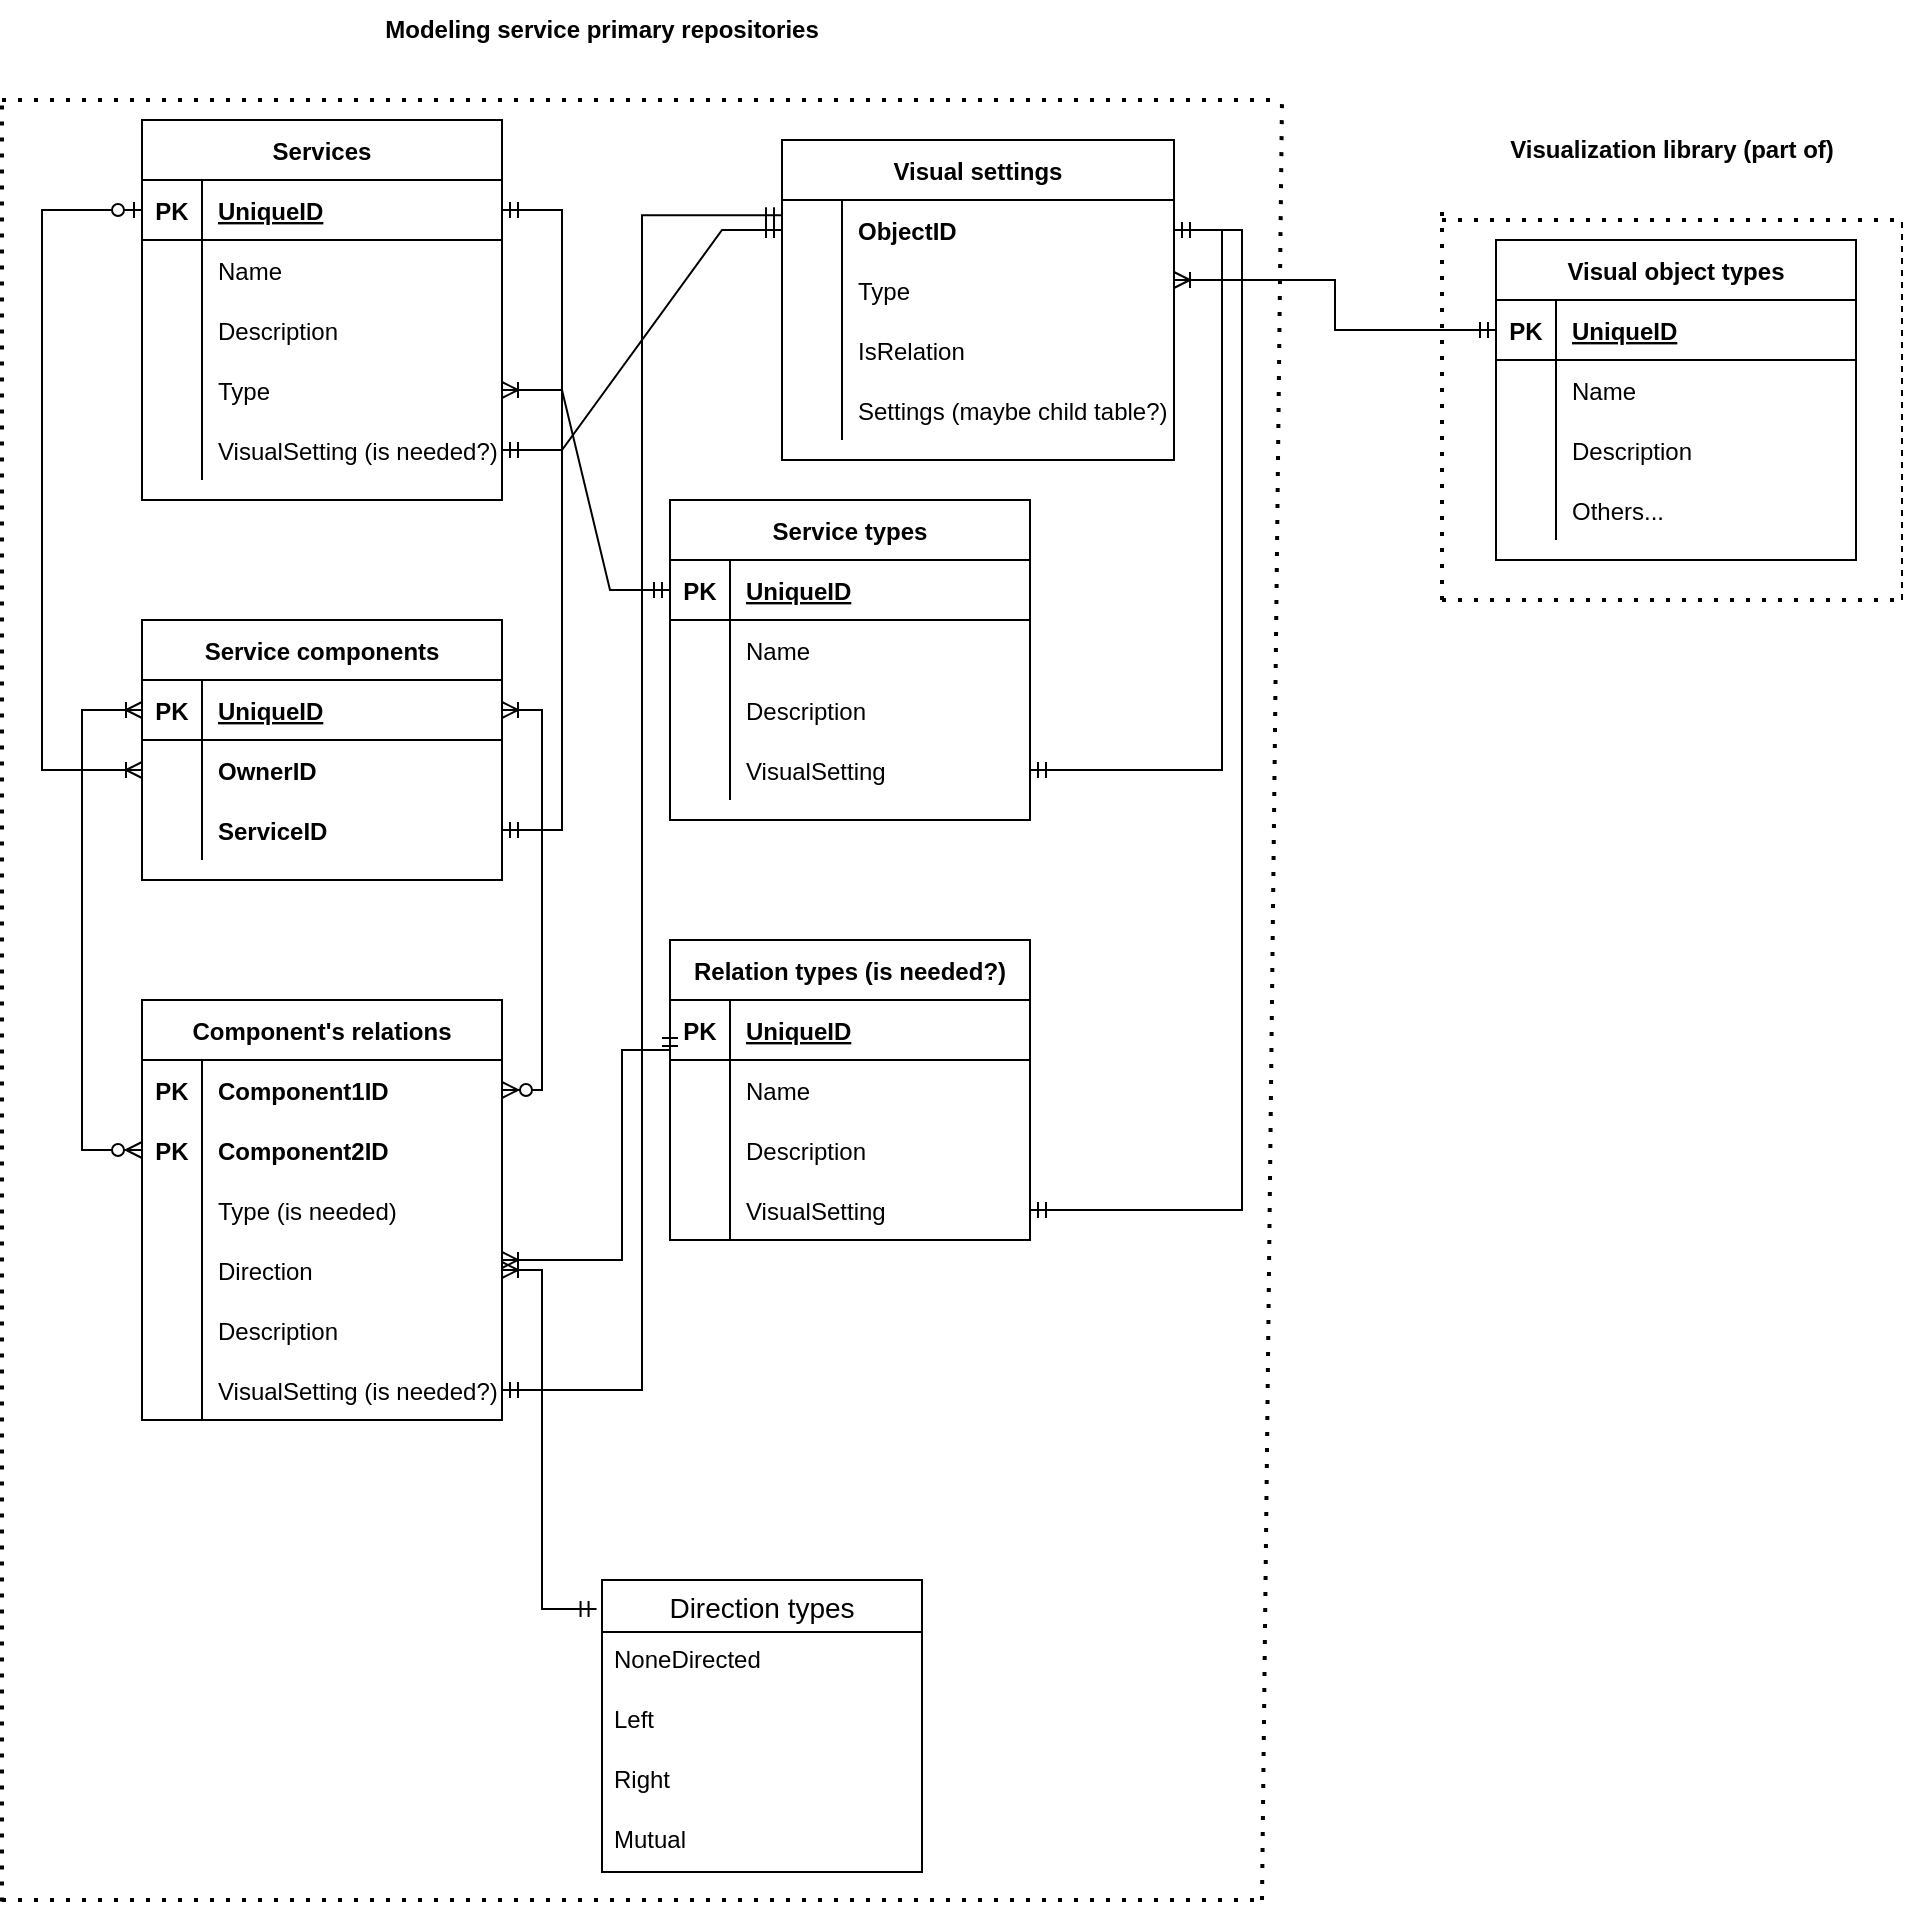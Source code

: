 <mxfile version="18.0.1" type="device"><diagram id="As9bySZeAt1ouZbOAJqu" name="Страница 1"><mxGraphModel dx="1038" dy="649" grid="1" gridSize="10" guides="1" tooltips="1" connect="1" arrows="1" fold="1" page="1" pageScale="1" pageWidth="827" pageHeight="1169" math="0" shadow="0"><root><mxCell id="0"/><mxCell id="1" parent="0"/><mxCell id="A_YTAdAcfjcARJ-F9pZE-23" value="Service types" style="shape=table;startSize=30;container=1;collapsible=1;childLayout=tableLayout;fixedRows=1;rowLines=0;fontStyle=1;align=center;resizeLast=1;" vertex="1" parent="1"><mxGeometry x="414" y="320" width="180" height="160" as="geometry"><mxRectangle x="510" y="240" width="110" height="30" as="alternateBounds"/></mxGeometry></mxCell><mxCell id="A_YTAdAcfjcARJ-F9pZE-24" value="" style="shape=tableRow;horizontal=0;startSize=0;swimlaneHead=0;swimlaneBody=0;fillColor=none;collapsible=0;dropTarget=0;points=[[0,0.5],[1,0.5]];portConstraint=eastwest;top=0;left=0;right=0;bottom=1;" vertex="1" parent="A_YTAdAcfjcARJ-F9pZE-23"><mxGeometry y="30" width="180" height="30" as="geometry"/></mxCell><mxCell id="A_YTAdAcfjcARJ-F9pZE-25" value="PK" style="shape=partialRectangle;connectable=0;fillColor=none;top=0;left=0;bottom=0;right=0;fontStyle=1;overflow=hidden;" vertex="1" parent="A_YTAdAcfjcARJ-F9pZE-24"><mxGeometry width="30" height="30" as="geometry"><mxRectangle width="30" height="30" as="alternateBounds"/></mxGeometry></mxCell><mxCell id="A_YTAdAcfjcARJ-F9pZE-26" value="UniqueID" style="shape=partialRectangle;connectable=0;fillColor=none;top=0;left=0;bottom=0;right=0;align=left;spacingLeft=6;fontStyle=5;overflow=hidden;" vertex="1" parent="A_YTAdAcfjcARJ-F9pZE-24"><mxGeometry x="30" width="150" height="30" as="geometry"><mxRectangle width="150" height="30" as="alternateBounds"/></mxGeometry></mxCell><mxCell id="A_YTAdAcfjcARJ-F9pZE-27" value="" style="shape=tableRow;horizontal=0;startSize=0;swimlaneHead=0;swimlaneBody=0;fillColor=none;collapsible=0;dropTarget=0;points=[[0,0.5],[1,0.5]];portConstraint=eastwest;top=0;left=0;right=0;bottom=0;" vertex="1" parent="A_YTAdAcfjcARJ-F9pZE-23"><mxGeometry y="60" width="180" height="30" as="geometry"/></mxCell><mxCell id="A_YTAdAcfjcARJ-F9pZE-28" value="" style="shape=partialRectangle;connectable=0;fillColor=none;top=0;left=0;bottom=0;right=0;editable=1;overflow=hidden;" vertex="1" parent="A_YTAdAcfjcARJ-F9pZE-27"><mxGeometry width="30" height="30" as="geometry"><mxRectangle width="30" height="30" as="alternateBounds"/></mxGeometry></mxCell><mxCell id="A_YTAdAcfjcARJ-F9pZE-29" value="Name" style="shape=partialRectangle;connectable=0;fillColor=none;top=0;left=0;bottom=0;right=0;align=left;spacingLeft=6;overflow=hidden;" vertex="1" parent="A_YTAdAcfjcARJ-F9pZE-27"><mxGeometry x="30" width="150" height="30" as="geometry"><mxRectangle width="150" height="30" as="alternateBounds"/></mxGeometry></mxCell><mxCell id="A_YTAdAcfjcARJ-F9pZE-30" value="" style="shape=tableRow;horizontal=0;startSize=0;swimlaneHead=0;swimlaneBody=0;fillColor=none;collapsible=0;dropTarget=0;points=[[0,0.5],[1,0.5]];portConstraint=eastwest;top=0;left=0;right=0;bottom=0;" vertex="1" parent="A_YTAdAcfjcARJ-F9pZE-23"><mxGeometry y="90" width="180" height="30" as="geometry"/></mxCell><mxCell id="A_YTAdAcfjcARJ-F9pZE-31" value="" style="shape=partialRectangle;connectable=0;fillColor=none;top=0;left=0;bottom=0;right=0;editable=1;overflow=hidden;" vertex="1" parent="A_YTAdAcfjcARJ-F9pZE-30"><mxGeometry width="30" height="30" as="geometry"><mxRectangle width="30" height="30" as="alternateBounds"/></mxGeometry></mxCell><mxCell id="A_YTAdAcfjcARJ-F9pZE-32" value="Description" style="shape=partialRectangle;connectable=0;fillColor=none;top=0;left=0;bottom=0;right=0;align=left;spacingLeft=6;overflow=hidden;" vertex="1" parent="A_YTAdAcfjcARJ-F9pZE-30"><mxGeometry x="30" width="150" height="30" as="geometry"><mxRectangle width="150" height="30" as="alternateBounds"/></mxGeometry></mxCell><mxCell id="A_YTAdAcfjcARJ-F9pZE-170" value="" style="shape=tableRow;horizontal=0;startSize=0;swimlaneHead=0;swimlaneBody=0;fillColor=none;collapsible=0;dropTarget=0;points=[[0,0.5],[1,0.5]];portConstraint=eastwest;top=0;left=0;right=0;bottom=0;" vertex="1" parent="A_YTAdAcfjcARJ-F9pZE-23"><mxGeometry y="120" width="180" height="30" as="geometry"/></mxCell><mxCell id="A_YTAdAcfjcARJ-F9pZE-171" value="" style="shape=partialRectangle;connectable=0;fillColor=none;top=0;left=0;bottom=0;right=0;editable=1;overflow=hidden;" vertex="1" parent="A_YTAdAcfjcARJ-F9pZE-170"><mxGeometry width="30" height="30" as="geometry"><mxRectangle width="30" height="30" as="alternateBounds"/></mxGeometry></mxCell><mxCell id="A_YTAdAcfjcARJ-F9pZE-172" value="VisualSetting" style="shape=partialRectangle;connectable=0;fillColor=none;top=0;left=0;bottom=0;right=0;align=left;spacingLeft=6;overflow=hidden;" vertex="1" parent="A_YTAdAcfjcARJ-F9pZE-170"><mxGeometry x="30" width="150" height="30" as="geometry"><mxRectangle width="150" height="30" as="alternateBounds"/></mxGeometry></mxCell><mxCell id="A_YTAdAcfjcARJ-F9pZE-36" value="Services" style="shape=table;startSize=30;container=1;collapsible=1;childLayout=tableLayout;fixedRows=1;rowLines=0;fontStyle=1;align=center;resizeLast=1;" vertex="1" parent="1"><mxGeometry x="150" y="130" width="180" height="190" as="geometry"/></mxCell><mxCell id="A_YTAdAcfjcARJ-F9pZE-37" value="" style="shape=tableRow;horizontal=0;startSize=0;swimlaneHead=0;swimlaneBody=0;fillColor=none;collapsible=0;dropTarget=0;points=[[0,0.5],[1,0.5]];portConstraint=eastwest;top=0;left=0;right=0;bottom=1;" vertex="1" parent="A_YTAdAcfjcARJ-F9pZE-36"><mxGeometry y="30" width="180" height="30" as="geometry"/></mxCell><mxCell id="A_YTAdAcfjcARJ-F9pZE-38" value="PK" style="shape=partialRectangle;connectable=0;fillColor=none;top=0;left=0;bottom=0;right=0;fontStyle=1;overflow=hidden;" vertex="1" parent="A_YTAdAcfjcARJ-F9pZE-37"><mxGeometry width="30" height="30" as="geometry"><mxRectangle width="30" height="30" as="alternateBounds"/></mxGeometry></mxCell><mxCell id="A_YTAdAcfjcARJ-F9pZE-39" value="UniqueID" style="shape=partialRectangle;connectable=0;fillColor=none;top=0;left=0;bottom=0;right=0;align=left;spacingLeft=6;fontStyle=5;overflow=hidden;" vertex="1" parent="A_YTAdAcfjcARJ-F9pZE-37"><mxGeometry x="30" width="150" height="30" as="geometry"><mxRectangle width="150" height="30" as="alternateBounds"/></mxGeometry></mxCell><mxCell id="A_YTAdAcfjcARJ-F9pZE-40" value="" style="shape=tableRow;horizontal=0;startSize=0;swimlaneHead=0;swimlaneBody=0;fillColor=none;collapsible=0;dropTarget=0;points=[[0,0.5],[1,0.5]];portConstraint=eastwest;top=0;left=0;right=0;bottom=0;" vertex="1" parent="A_YTAdAcfjcARJ-F9pZE-36"><mxGeometry y="60" width="180" height="30" as="geometry"/></mxCell><mxCell id="A_YTAdAcfjcARJ-F9pZE-41" value="" style="shape=partialRectangle;connectable=0;fillColor=none;top=0;left=0;bottom=0;right=0;editable=1;overflow=hidden;" vertex="1" parent="A_YTAdAcfjcARJ-F9pZE-40"><mxGeometry width="30" height="30" as="geometry"><mxRectangle width="30" height="30" as="alternateBounds"/></mxGeometry></mxCell><mxCell id="A_YTAdAcfjcARJ-F9pZE-42" value="Name" style="shape=partialRectangle;connectable=0;fillColor=none;top=0;left=0;bottom=0;right=0;align=left;spacingLeft=6;overflow=hidden;" vertex="1" parent="A_YTAdAcfjcARJ-F9pZE-40"><mxGeometry x="30" width="150" height="30" as="geometry"><mxRectangle width="150" height="30" as="alternateBounds"/></mxGeometry></mxCell><mxCell id="A_YTAdAcfjcARJ-F9pZE-43" value="" style="shape=tableRow;horizontal=0;startSize=0;swimlaneHead=0;swimlaneBody=0;fillColor=none;collapsible=0;dropTarget=0;points=[[0,0.5],[1,0.5]];portConstraint=eastwest;top=0;left=0;right=0;bottom=0;" vertex="1" parent="A_YTAdAcfjcARJ-F9pZE-36"><mxGeometry y="90" width="180" height="30" as="geometry"/></mxCell><mxCell id="A_YTAdAcfjcARJ-F9pZE-44" value="" style="shape=partialRectangle;connectable=0;fillColor=none;top=0;left=0;bottom=0;right=0;editable=1;overflow=hidden;" vertex="1" parent="A_YTAdAcfjcARJ-F9pZE-43"><mxGeometry width="30" height="30" as="geometry"><mxRectangle width="30" height="30" as="alternateBounds"/></mxGeometry></mxCell><mxCell id="A_YTAdAcfjcARJ-F9pZE-45" value="Description" style="shape=partialRectangle;connectable=0;fillColor=none;top=0;left=0;bottom=0;right=0;align=left;spacingLeft=6;overflow=hidden;" vertex="1" parent="A_YTAdAcfjcARJ-F9pZE-43"><mxGeometry x="30" width="150" height="30" as="geometry"><mxRectangle width="150" height="30" as="alternateBounds"/></mxGeometry></mxCell><mxCell id="A_YTAdAcfjcARJ-F9pZE-46" value="" style="shape=tableRow;horizontal=0;startSize=0;swimlaneHead=0;swimlaneBody=0;fillColor=none;collapsible=0;dropTarget=0;points=[[0,0.5],[1,0.5]];portConstraint=eastwest;top=0;left=0;right=0;bottom=0;" vertex="1" parent="A_YTAdAcfjcARJ-F9pZE-36"><mxGeometry y="120" width="180" height="30" as="geometry"/></mxCell><mxCell id="A_YTAdAcfjcARJ-F9pZE-47" value="" style="shape=partialRectangle;connectable=0;fillColor=none;top=0;left=0;bottom=0;right=0;editable=1;overflow=hidden;fontStyle=1" vertex="1" parent="A_YTAdAcfjcARJ-F9pZE-46"><mxGeometry width="30" height="30" as="geometry"><mxRectangle width="30" height="30" as="alternateBounds"/></mxGeometry></mxCell><mxCell id="A_YTAdAcfjcARJ-F9pZE-48" value="Type" style="shape=partialRectangle;connectable=0;fillColor=none;top=0;left=0;bottom=0;right=0;align=left;spacingLeft=6;overflow=hidden;fontStyle=0" vertex="1" parent="A_YTAdAcfjcARJ-F9pZE-46"><mxGeometry x="30" width="150" height="30" as="geometry"><mxRectangle width="150" height="30" as="alternateBounds"/></mxGeometry></mxCell><mxCell id="A_YTAdAcfjcARJ-F9pZE-148" value="" style="shape=tableRow;horizontal=0;startSize=0;swimlaneHead=0;swimlaneBody=0;fillColor=none;collapsible=0;dropTarget=0;points=[[0,0.5],[1,0.5]];portConstraint=eastwest;top=0;left=0;right=0;bottom=0;" vertex="1" parent="A_YTAdAcfjcARJ-F9pZE-36"><mxGeometry y="150" width="180" height="30" as="geometry"/></mxCell><mxCell id="A_YTAdAcfjcARJ-F9pZE-149" value="" style="shape=partialRectangle;connectable=0;fillColor=none;top=0;left=0;bottom=0;right=0;editable=1;overflow=hidden;fontStyle=1" vertex="1" parent="A_YTAdAcfjcARJ-F9pZE-148"><mxGeometry width="30" height="30" as="geometry"><mxRectangle width="30" height="30" as="alternateBounds"/></mxGeometry></mxCell><mxCell id="A_YTAdAcfjcARJ-F9pZE-150" value="VisualSetting (is needed?)" style="shape=partialRectangle;connectable=0;fillColor=none;top=0;left=0;bottom=0;right=0;align=left;spacingLeft=6;overflow=hidden;fontStyle=0" vertex="1" parent="A_YTAdAcfjcARJ-F9pZE-148"><mxGeometry x="30" width="150" height="30" as="geometry"><mxRectangle width="150" height="30" as="alternateBounds"/></mxGeometry></mxCell><mxCell id="A_YTAdAcfjcARJ-F9pZE-56" value="Service components" style="shape=table;startSize=30;container=1;collapsible=1;childLayout=tableLayout;fixedRows=1;rowLines=0;fontStyle=1;align=center;resizeLast=1;" vertex="1" parent="1"><mxGeometry x="150" y="380" width="180" height="130" as="geometry"/></mxCell><mxCell id="A_YTAdAcfjcARJ-F9pZE-57" value="" style="shape=tableRow;horizontal=0;startSize=0;swimlaneHead=0;swimlaneBody=0;fillColor=none;collapsible=0;dropTarget=0;points=[[0,0.5],[1,0.5]];portConstraint=eastwest;top=0;left=0;right=0;bottom=1;" vertex="1" parent="A_YTAdAcfjcARJ-F9pZE-56"><mxGeometry y="30" width="180" height="30" as="geometry"/></mxCell><mxCell id="A_YTAdAcfjcARJ-F9pZE-58" value="PK" style="shape=partialRectangle;connectable=0;fillColor=none;top=0;left=0;bottom=0;right=0;fontStyle=1;overflow=hidden;" vertex="1" parent="A_YTAdAcfjcARJ-F9pZE-57"><mxGeometry width="30" height="30" as="geometry"><mxRectangle width="30" height="30" as="alternateBounds"/></mxGeometry></mxCell><mxCell id="A_YTAdAcfjcARJ-F9pZE-59" value="UniqueID" style="shape=partialRectangle;connectable=0;fillColor=none;top=0;left=0;bottom=0;right=0;align=left;spacingLeft=6;fontStyle=5;overflow=hidden;" vertex="1" parent="A_YTAdAcfjcARJ-F9pZE-57"><mxGeometry x="30" width="150" height="30" as="geometry"><mxRectangle width="150" height="30" as="alternateBounds"/></mxGeometry></mxCell><mxCell id="A_YTAdAcfjcARJ-F9pZE-60" value="" style="shape=tableRow;horizontal=0;startSize=0;swimlaneHead=0;swimlaneBody=0;fillColor=none;collapsible=0;dropTarget=0;points=[[0,0.5],[1,0.5]];portConstraint=eastwest;top=0;left=0;right=0;bottom=0;" vertex="1" parent="A_YTAdAcfjcARJ-F9pZE-56"><mxGeometry y="60" width="180" height="30" as="geometry"/></mxCell><mxCell id="A_YTAdAcfjcARJ-F9pZE-61" value="" style="shape=partialRectangle;connectable=0;fillColor=none;top=0;left=0;bottom=0;right=0;editable=1;overflow=hidden;fontStyle=1" vertex="1" parent="A_YTAdAcfjcARJ-F9pZE-60"><mxGeometry width="30" height="30" as="geometry"><mxRectangle width="30" height="30" as="alternateBounds"/></mxGeometry></mxCell><mxCell id="A_YTAdAcfjcARJ-F9pZE-62" value="OwnerID" style="shape=partialRectangle;connectable=0;fillColor=none;top=0;left=0;bottom=0;right=0;align=left;spacingLeft=6;overflow=hidden;fontStyle=1" vertex="1" parent="A_YTAdAcfjcARJ-F9pZE-60"><mxGeometry x="30" width="150" height="30" as="geometry"><mxRectangle width="150" height="30" as="alternateBounds"/></mxGeometry></mxCell><mxCell id="A_YTAdAcfjcARJ-F9pZE-63" value="" style="shape=tableRow;horizontal=0;startSize=0;swimlaneHead=0;swimlaneBody=0;fillColor=none;collapsible=0;dropTarget=0;points=[[0,0.5],[1,0.5]];portConstraint=eastwest;top=0;left=0;right=0;bottom=0;" vertex="1" parent="A_YTAdAcfjcARJ-F9pZE-56"><mxGeometry y="90" width="180" height="30" as="geometry"/></mxCell><mxCell id="A_YTAdAcfjcARJ-F9pZE-64" value="" style="shape=partialRectangle;connectable=0;fillColor=none;top=0;left=0;bottom=0;right=0;editable=1;overflow=hidden;fontStyle=1" vertex="1" parent="A_YTAdAcfjcARJ-F9pZE-63"><mxGeometry width="30" height="30" as="geometry"><mxRectangle width="30" height="30" as="alternateBounds"/></mxGeometry></mxCell><mxCell id="A_YTAdAcfjcARJ-F9pZE-65" value="ServiceID" style="shape=partialRectangle;connectable=0;fillColor=none;top=0;left=0;bottom=0;right=0;align=left;spacingLeft=6;overflow=hidden;fontStyle=1" vertex="1" parent="A_YTAdAcfjcARJ-F9pZE-63"><mxGeometry x="30" width="150" height="30" as="geometry"><mxRectangle width="150" height="30" as="alternateBounds"/></mxGeometry></mxCell><mxCell id="A_YTAdAcfjcARJ-F9pZE-75" value="" style="edgeStyle=entityRelationEdgeStyle;fontSize=12;html=1;endArrow=ERoneToMany;startArrow=ERmandOne;rounded=0;entryX=1;entryY=0.5;entryDx=0;entryDy=0;exitX=0;exitY=0.5;exitDx=0;exitDy=0;" edge="1" parent="1" source="A_YTAdAcfjcARJ-F9pZE-24" target="A_YTAdAcfjcARJ-F9pZE-46"><mxGeometry width="100" height="100" relative="1" as="geometry"><mxPoint x="409" y="330" as="sourcePoint"/><mxPoint x="419" y="210" as="targetPoint"/></mxGeometry></mxCell><mxCell id="A_YTAdAcfjcARJ-F9pZE-77" value="" style="edgeStyle=entityRelationEdgeStyle;fontSize=12;html=1;endArrow=ERmandOne;startArrow=ERmandOne;rounded=0;exitX=1;exitY=0.5;exitDx=0;exitDy=0;entryX=1;entryY=0.5;entryDx=0;entryDy=0;" edge="1" parent="1" source="A_YTAdAcfjcARJ-F9pZE-63" target="A_YTAdAcfjcARJ-F9pZE-37"><mxGeometry width="100" height="100" relative="1" as="geometry"><mxPoint x="390" y="500" as="sourcePoint"/><mxPoint x="400" y="320" as="targetPoint"/></mxGeometry></mxCell><mxCell id="A_YTAdAcfjcARJ-F9pZE-78" value="" style="edgeStyle=elbowEdgeStyle;fontSize=12;html=1;endArrow=ERoneToMany;startArrow=ERzeroToOne;rounded=0;exitX=0;exitY=0.5;exitDx=0;exitDy=0;entryX=0;entryY=0.5;entryDx=0;entryDy=0;" edge="1" parent="1" source="A_YTAdAcfjcARJ-F9pZE-37" target="A_YTAdAcfjcARJ-F9pZE-60"><mxGeometry width="100" height="100" relative="1" as="geometry"><mxPoint x="60" y="190" as="sourcePoint"/><mxPoint x="80" y="480" as="targetPoint"/><Array as="points"><mxPoint x="100" y="310"/></Array></mxGeometry></mxCell><mxCell id="A_YTAdAcfjcARJ-F9pZE-79" value="Component's relations" style="shape=table;startSize=30;container=1;collapsible=1;childLayout=tableLayout;fixedRows=1;rowLines=0;fontStyle=1;align=center;resizeLast=1;" vertex="1" parent="1"><mxGeometry x="150" y="570" width="180" height="210" as="geometry"/></mxCell><mxCell id="A_YTAdAcfjcARJ-F9pZE-83" value="" style="shape=tableRow;horizontal=0;startSize=0;swimlaneHead=0;swimlaneBody=0;fillColor=none;collapsible=0;dropTarget=0;points=[[0,0.5],[1,0.5]];portConstraint=eastwest;top=0;left=0;right=0;bottom=0;" vertex="1" parent="A_YTAdAcfjcARJ-F9pZE-79"><mxGeometry y="30" width="180" height="30" as="geometry"/></mxCell><mxCell id="A_YTAdAcfjcARJ-F9pZE-84" value="PK" style="shape=partialRectangle;connectable=0;fillColor=none;top=0;left=0;bottom=0;right=0;editable=1;overflow=hidden;fontStyle=1" vertex="1" parent="A_YTAdAcfjcARJ-F9pZE-83"><mxGeometry width="30" height="30" as="geometry"><mxRectangle width="30" height="30" as="alternateBounds"/></mxGeometry></mxCell><mxCell id="A_YTAdAcfjcARJ-F9pZE-85" value="Component1ID" style="shape=partialRectangle;connectable=0;fillColor=none;top=0;left=0;bottom=0;right=0;align=left;spacingLeft=6;overflow=hidden;fontStyle=1" vertex="1" parent="A_YTAdAcfjcARJ-F9pZE-83"><mxGeometry x="30" width="150" height="30" as="geometry"><mxRectangle width="150" height="30" as="alternateBounds"/></mxGeometry></mxCell><mxCell id="A_YTAdAcfjcARJ-F9pZE-86" value="" style="shape=tableRow;horizontal=0;startSize=0;swimlaneHead=0;swimlaneBody=0;fillColor=none;collapsible=0;dropTarget=0;points=[[0,0.5],[1,0.5]];portConstraint=eastwest;top=0;left=0;right=0;bottom=0;" vertex="1" parent="A_YTAdAcfjcARJ-F9pZE-79"><mxGeometry y="60" width="180" height="30" as="geometry"/></mxCell><mxCell id="A_YTAdAcfjcARJ-F9pZE-87" value="PK" style="shape=partialRectangle;connectable=0;fillColor=none;top=0;left=0;bottom=0;right=0;editable=1;overflow=hidden;fontStyle=1" vertex="1" parent="A_YTAdAcfjcARJ-F9pZE-86"><mxGeometry width="30" height="30" as="geometry"><mxRectangle width="30" height="30" as="alternateBounds"/></mxGeometry></mxCell><mxCell id="A_YTAdAcfjcARJ-F9pZE-88" value="Component2ID" style="shape=partialRectangle;connectable=0;fillColor=none;top=0;left=0;bottom=0;right=0;align=left;spacingLeft=6;overflow=hidden;fontStyle=1" vertex="1" parent="A_YTAdAcfjcARJ-F9pZE-86"><mxGeometry x="30" width="150" height="30" as="geometry"><mxRectangle width="150" height="30" as="alternateBounds"/></mxGeometry></mxCell><mxCell id="A_YTAdAcfjcARJ-F9pZE-105" value="" style="shape=tableRow;horizontal=0;startSize=0;swimlaneHead=0;swimlaneBody=0;fillColor=none;collapsible=0;dropTarget=0;points=[[0,0.5],[1,0.5]];portConstraint=eastwest;top=0;left=0;right=0;bottom=0;" vertex="1" parent="A_YTAdAcfjcARJ-F9pZE-79"><mxGeometry y="90" width="180" height="30" as="geometry"/></mxCell><mxCell id="A_YTAdAcfjcARJ-F9pZE-106" value="" style="shape=partialRectangle;connectable=0;fillColor=none;top=0;left=0;bottom=0;right=0;editable=1;overflow=hidden;" vertex="1" parent="A_YTAdAcfjcARJ-F9pZE-105"><mxGeometry width="30" height="30" as="geometry"><mxRectangle width="30" height="30" as="alternateBounds"/></mxGeometry></mxCell><mxCell id="A_YTAdAcfjcARJ-F9pZE-107" value="Type (is needed)" style="shape=partialRectangle;connectable=0;fillColor=none;top=0;left=0;bottom=0;right=0;align=left;spacingLeft=6;overflow=hidden;" vertex="1" parent="A_YTAdAcfjcARJ-F9pZE-105"><mxGeometry x="30" width="150" height="30" as="geometry"><mxRectangle width="150" height="30" as="alternateBounds"/></mxGeometry></mxCell><mxCell id="A_YTAdAcfjcARJ-F9pZE-113" value="" style="shape=tableRow;horizontal=0;startSize=0;swimlaneHead=0;swimlaneBody=0;fillColor=none;collapsible=0;dropTarget=0;points=[[0,0.5],[1,0.5]];portConstraint=eastwest;top=0;left=0;right=0;bottom=0;" vertex="1" parent="A_YTAdAcfjcARJ-F9pZE-79"><mxGeometry y="120" width="180" height="30" as="geometry"/></mxCell><mxCell id="A_YTAdAcfjcARJ-F9pZE-114" value="" style="shape=partialRectangle;connectable=0;fillColor=none;top=0;left=0;bottom=0;right=0;editable=1;overflow=hidden;" vertex="1" parent="A_YTAdAcfjcARJ-F9pZE-113"><mxGeometry width="30" height="30" as="geometry"><mxRectangle width="30" height="30" as="alternateBounds"/></mxGeometry></mxCell><mxCell id="A_YTAdAcfjcARJ-F9pZE-115" value="Direction" style="shape=partialRectangle;connectable=0;fillColor=none;top=0;left=0;bottom=0;right=0;align=left;spacingLeft=6;overflow=hidden;" vertex="1" parent="A_YTAdAcfjcARJ-F9pZE-113"><mxGeometry x="30" width="150" height="30" as="geometry"><mxRectangle width="150" height="30" as="alternateBounds"/></mxGeometry></mxCell><mxCell id="A_YTAdAcfjcARJ-F9pZE-122" value="" style="shape=tableRow;horizontal=0;startSize=0;swimlaneHead=0;swimlaneBody=0;fillColor=none;collapsible=0;dropTarget=0;points=[[0,0.5],[1,0.5]];portConstraint=eastwest;top=0;left=0;right=0;bottom=0;" vertex="1" parent="A_YTAdAcfjcARJ-F9pZE-79"><mxGeometry y="150" width="180" height="30" as="geometry"/></mxCell><mxCell id="A_YTAdAcfjcARJ-F9pZE-123" value="" style="shape=partialRectangle;connectable=0;fillColor=none;top=0;left=0;bottom=0;right=0;editable=1;overflow=hidden;" vertex="1" parent="A_YTAdAcfjcARJ-F9pZE-122"><mxGeometry width="30" height="30" as="geometry"><mxRectangle width="30" height="30" as="alternateBounds"/></mxGeometry></mxCell><mxCell id="A_YTAdAcfjcARJ-F9pZE-124" value="Description" style="shape=partialRectangle;connectable=0;fillColor=none;top=0;left=0;bottom=0;right=0;align=left;spacingLeft=6;overflow=hidden;" vertex="1" parent="A_YTAdAcfjcARJ-F9pZE-122"><mxGeometry x="30" width="150" height="30" as="geometry"><mxRectangle width="150" height="30" as="alternateBounds"/></mxGeometry></mxCell><mxCell id="A_YTAdAcfjcARJ-F9pZE-177" value="" style="shape=tableRow;horizontal=0;startSize=0;swimlaneHead=0;swimlaneBody=0;fillColor=none;collapsible=0;dropTarget=0;points=[[0,0.5],[1,0.5]];portConstraint=eastwest;top=0;left=0;right=0;bottom=0;" vertex="1" parent="A_YTAdAcfjcARJ-F9pZE-79"><mxGeometry y="180" width="180" height="30" as="geometry"/></mxCell><mxCell id="A_YTAdAcfjcARJ-F9pZE-178" value="" style="shape=partialRectangle;connectable=0;fillColor=none;top=0;left=0;bottom=0;right=0;editable=1;overflow=hidden;" vertex="1" parent="A_YTAdAcfjcARJ-F9pZE-177"><mxGeometry width="30" height="30" as="geometry"><mxRectangle width="30" height="30" as="alternateBounds"/></mxGeometry></mxCell><mxCell id="A_YTAdAcfjcARJ-F9pZE-179" value="VisualSetting (is needed?)" style="shape=partialRectangle;connectable=0;fillColor=none;top=0;left=0;bottom=0;right=0;align=left;spacingLeft=6;overflow=hidden;" vertex="1" parent="A_YTAdAcfjcARJ-F9pZE-177"><mxGeometry x="30" width="150" height="30" as="geometry"><mxRectangle width="150" height="30" as="alternateBounds"/></mxGeometry></mxCell><mxCell id="A_YTAdAcfjcARJ-F9pZE-92" value="Relation types (is needed?)" style="shape=table;startSize=30;container=1;collapsible=1;childLayout=tableLayout;fixedRows=1;rowLines=0;fontStyle=1;align=center;resizeLast=1;" vertex="1" parent="1"><mxGeometry x="414" y="540" width="180" height="150" as="geometry"/></mxCell><mxCell id="A_YTAdAcfjcARJ-F9pZE-93" value="" style="shape=tableRow;horizontal=0;startSize=0;swimlaneHead=0;swimlaneBody=0;fillColor=none;collapsible=0;dropTarget=0;points=[[0,0.5],[1,0.5]];portConstraint=eastwest;top=0;left=0;right=0;bottom=1;" vertex="1" parent="A_YTAdAcfjcARJ-F9pZE-92"><mxGeometry y="30" width="180" height="30" as="geometry"/></mxCell><mxCell id="A_YTAdAcfjcARJ-F9pZE-94" value="PK" style="shape=partialRectangle;connectable=0;fillColor=none;top=0;left=0;bottom=0;right=0;fontStyle=1;overflow=hidden;" vertex="1" parent="A_YTAdAcfjcARJ-F9pZE-93"><mxGeometry width="30" height="30" as="geometry"><mxRectangle width="30" height="30" as="alternateBounds"/></mxGeometry></mxCell><mxCell id="A_YTAdAcfjcARJ-F9pZE-95" value="UniqueID" style="shape=partialRectangle;connectable=0;fillColor=none;top=0;left=0;bottom=0;right=0;align=left;spacingLeft=6;fontStyle=5;overflow=hidden;" vertex="1" parent="A_YTAdAcfjcARJ-F9pZE-93"><mxGeometry x="30" width="150" height="30" as="geometry"><mxRectangle width="150" height="30" as="alternateBounds"/></mxGeometry></mxCell><mxCell id="A_YTAdAcfjcARJ-F9pZE-96" value="" style="shape=tableRow;horizontal=0;startSize=0;swimlaneHead=0;swimlaneBody=0;fillColor=none;collapsible=0;dropTarget=0;points=[[0,0.5],[1,0.5]];portConstraint=eastwest;top=0;left=0;right=0;bottom=0;" vertex="1" parent="A_YTAdAcfjcARJ-F9pZE-92"><mxGeometry y="60" width="180" height="30" as="geometry"/></mxCell><mxCell id="A_YTAdAcfjcARJ-F9pZE-97" value="" style="shape=partialRectangle;connectable=0;fillColor=none;top=0;left=0;bottom=0;right=0;editable=1;overflow=hidden;" vertex="1" parent="A_YTAdAcfjcARJ-F9pZE-96"><mxGeometry width="30" height="30" as="geometry"><mxRectangle width="30" height="30" as="alternateBounds"/></mxGeometry></mxCell><mxCell id="A_YTAdAcfjcARJ-F9pZE-98" value="Name" style="shape=partialRectangle;connectable=0;fillColor=none;top=0;left=0;bottom=0;right=0;align=left;spacingLeft=6;overflow=hidden;" vertex="1" parent="A_YTAdAcfjcARJ-F9pZE-96"><mxGeometry x="30" width="150" height="30" as="geometry"><mxRectangle width="150" height="30" as="alternateBounds"/></mxGeometry></mxCell><mxCell id="A_YTAdAcfjcARJ-F9pZE-99" value="" style="shape=tableRow;horizontal=0;startSize=0;swimlaneHead=0;swimlaneBody=0;fillColor=none;collapsible=0;dropTarget=0;points=[[0,0.5],[1,0.5]];portConstraint=eastwest;top=0;left=0;right=0;bottom=0;" vertex="1" parent="A_YTAdAcfjcARJ-F9pZE-92"><mxGeometry y="90" width="180" height="30" as="geometry"/></mxCell><mxCell id="A_YTAdAcfjcARJ-F9pZE-100" value="" style="shape=partialRectangle;connectable=0;fillColor=none;top=0;left=0;bottom=0;right=0;editable=1;overflow=hidden;" vertex="1" parent="A_YTAdAcfjcARJ-F9pZE-99"><mxGeometry width="30" height="30" as="geometry"><mxRectangle width="30" height="30" as="alternateBounds"/></mxGeometry></mxCell><mxCell id="A_YTAdAcfjcARJ-F9pZE-101" value="Description" style="shape=partialRectangle;connectable=0;fillColor=none;top=0;left=0;bottom=0;right=0;align=left;spacingLeft=6;overflow=hidden;" vertex="1" parent="A_YTAdAcfjcARJ-F9pZE-99"><mxGeometry x="30" width="150" height="30" as="geometry"><mxRectangle width="150" height="30" as="alternateBounds"/></mxGeometry></mxCell><mxCell id="A_YTAdAcfjcARJ-F9pZE-173" value="" style="shape=tableRow;horizontal=0;startSize=0;swimlaneHead=0;swimlaneBody=0;fillColor=none;collapsible=0;dropTarget=0;points=[[0,0.5],[1,0.5]];portConstraint=eastwest;top=0;left=0;right=0;bottom=0;" vertex="1" parent="A_YTAdAcfjcARJ-F9pZE-92"><mxGeometry y="120" width="180" height="30" as="geometry"/></mxCell><mxCell id="A_YTAdAcfjcARJ-F9pZE-174" value="" style="shape=partialRectangle;connectable=0;fillColor=none;top=0;left=0;bottom=0;right=0;editable=1;overflow=hidden;" vertex="1" parent="A_YTAdAcfjcARJ-F9pZE-173"><mxGeometry width="30" height="30" as="geometry"><mxRectangle width="30" height="30" as="alternateBounds"/></mxGeometry></mxCell><mxCell id="A_YTAdAcfjcARJ-F9pZE-175" value="VisualSetting" style="shape=partialRectangle;connectable=0;fillColor=none;top=0;left=0;bottom=0;right=0;align=left;spacingLeft=6;overflow=hidden;" vertex="1" parent="A_YTAdAcfjcARJ-F9pZE-173"><mxGeometry x="30" width="150" height="30" as="geometry"><mxRectangle width="150" height="30" as="alternateBounds"/></mxGeometry></mxCell><mxCell id="A_YTAdAcfjcARJ-F9pZE-108" value="" style="edgeStyle=orthogonalEdgeStyle;fontSize=12;html=1;endArrow=ERoneToMany;startArrow=ERmandOne;rounded=0;exitX=0;exitY=0.5;exitDx=0;exitDy=0;" edge="1" parent="1" source="A_YTAdAcfjcARJ-F9pZE-93"><mxGeometry width="100" height="100" relative="1" as="geometry"><mxPoint x="450" y="770" as="sourcePoint"/><mxPoint x="330" y="700" as="targetPoint"/><Array as="points"><mxPoint x="414" y="595"/><mxPoint x="390" y="595"/><mxPoint x="390" y="700"/></Array></mxGeometry></mxCell><mxCell id="A_YTAdAcfjcARJ-F9pZE-110" value="" style="edgeStyle=orthogonalEdgeStyle;fontSize=12;html=1;endArrow=ERoneToMany;startArrow=ERzeroToMany;rounded=0;exitX=1;exitY=0.5;exitDx=0;exitDy=0;entryX=1;entryY=0.5;entryDx=0;entryDy=0;" edge="1" parent="1" source="A_YTAdAcfjcARJ-F9pZE-83" target="A_YTAdAcfjcARJ-F9pZE-57"><mxGeometry width="100" height="100" relative="1" as="geometry"><mxPoint x="70" y="610" as="sourcePoint"/><mxPoint x="120" y="530" as="targetPoint"/><Array as="points"><mxPoint x="350" y="615"/><mxPoint x="350" y="425"/></Array></mxGeometry></mxCell><mxCell id="A_YTAdAcfjcARJ-F9pZE-112" value="" style="edgeStyle=elbowEdgeStyle;fontSize=12;html=1;endArrow=ERoneToMany;startArrow=ERzeroToMany;rounded=0;exitX=0;exitY=0.5;exitDx=0;exitDy=0;entryX=0;entryY=0.5;entryDx=0;entryDy=0;" edge="1" parent="1" source="A_YTAdAcfjcARJ-F9pZE-86" target="A_YTAdAcfjcARJ-F9pZE-57"><mxGeometry width="100" height="100" relative="1" as="geometry"><mxPoint x="100" y="650" as="sourcePoint"/><mxPoint x="130" y="570" as="targetPoint"/><Array as="points"><mxPoint x="120" y="610"/></Array></mxGeometry></mxCell><mxCell id="A_YTAdAcfjcARJ-F9pZE-116" value="Direction types" style="swimlane;fontStyle=0;childLayout=stackLayout;horizontal=1;startSize=26;horizontalStack=0;resizeParent=1;resizeParentMax=0;resizeLast=0;collapsible=1;marginBottom=0;align=center;fontSize=14;" vertex="1" parent="1"><mxGeometry x="380" y="860" width="160" height="146" as="geometry"/></mxCell><mxCell id="A_YTAdAcfjcARJ-F9pZE-117" value="NoneDirected" style="text;strokeColor=none;fillColor=none;spacingLeft=4;spacingRight=4;overflow=hidden;rotatable=0;points=[[0,0.5],[1,0.5]];portConstraint=eastwest;fontSize=12;" vertex="1" parent="A_YTAdAcfjcARJ-F9pZE-116"><mxGeometry y="26" width="160" height="30" as="geometry"/></mxCell><mxCell id="A_YTAdAcfjcARJ-F9pZE-118" value="Left" style="text;strokeColor=none;fillColor=none;spacingLeft=4;spacingRight=4;overflow=hidden;rotatable=0;points=[[0,0.5],[1,0.5]];portConstraint=eastwest;fontSize=12;" vertex="1" parent="A_YTAdAcfjcARJ-F9pZE-116"><mxGeometry y="56" width="160" height="30" as="geometry"/></mxCell><mxCell id="A_YTAdAcfjcARJ-F9pZE-119" value="Right" style="text;strokeColor=none;fillColor=none;spacingLeft=4;spacingRight=4;overflow=hidden;rotatable=0;points=[[0,0.5],[1,0.5]];portConstraint=eastwest;fontSize=12;" vertex="1" parent="A_YTAdAcfjcARJ-F9pZE-116"><mxGeometry y="86" width="160" height="30" as="geometry"/></mxCell><mxCell id="A_YTAdAcfjcARJ-F9pZE-120" value="Mutual" style="text;strokeColor=none;fillColor=none;spacingLeft=4;spacingRight=4;overflow=hidden;rotatable=0;points=[[0,0.5],[1,0.5]];portConstraint=eastwest;fontSize=12;" vertex="1" parent="A_YTAdAcfjcARJ-F9pZE-116"><mxGeometry y="116" width="160" height="30" as="geometry"/></mxCell><mxCell id="A_YTAdAcfjcARJ-F9pZE-121" value="" style="edgeStyle=elbowEdgeStyle;fontSize=12;html=1;endArrow=ERoneToMany;startArrow=ERmandOne;rounded=0;entryX=1;entryY=0.5;entryDx=0;entryDy=0;exitX=-0.017;exitY=0.099;exitDx=0;exitDy=0;exitPerimeter=0;" edge="1" parent="1" source="A_YTAdAcfjcARJ-F9pZE-116" target="A_YTAdAcfjcARJ-F9pZE-113"><mxGeometry width="100" height="100" relative="1" as="geometry"><mxPoint x="140" y="950" as="sourcePoint"/><mxPoint x="390" y="750" as="targetPoint"/><Array as="points"><mxPoint x="350" y="890"/><mxPoint x="360" y="840"/></Array></mxGeometry></mxCell><mxCell id="A_YTAdAcfjcARJ-F9pZE-125" value="" style="endArrow=none;dashed=1;html=1;dashPattern=1 3;strokeWidth=2;rounded=0;" edge="1" parent="1"><mxGeometry width="50" height="50" relative="1" as="geometry"><mxPoint x="80" y="120" as="sourcePoint"/><mxPoint x="720" y="120" as="targetPoint"/></mxGeometry></mxCell><mxCell id="A_YTAdAcfjcARJ-F9pZE-126" value="" style="endArrow=none;dashed=1;html=1;dashPattern=1 3;strokeWidth=2;rounded=0;" edge="1" parent="1"><mxGeometry width="50" height="50" relative="1" as="geometry"><mxPoint x="80" y="1020.8" as="sourcePoint"/><mxPoint x="80" y="120" as="targetPoint"/></mxGeometry></mxCell><mxCell id="A_YTAdAcfjcARJ-F9pZE-127" value="" style="endArrow=none;dashed=1;html=1;dashPattern=1 3;strokeWidth=2;rounded=0;" edge="1" parent="1"><mxGeometry width="50" height="50" relative="1" as="geometry"><mxPoint x="80" y="1020" as="sourcePoint"/><mxPoint x="710" y="1020" as="targetPoint"/></mxGeometry></mxCell><mxCell id="A_YTAdAcfjcARJ-F9pZE-128" value="" style="endArrow=none;dashed=1;html=1;dashPattern=1 3;strokeWidth=2;rounded=0;" edge="1" parent="1"><mxGeometry width="50" height="50" relative="1" as="geometry"><mxPoint x="710" y="1020" as="sourcePoint"/><mxPoint x="720" y="120" as="targetPoint"/></mxGeometry></mxCell><mxCell id="A_YTAdAcfjcARJ-F9pZE-129" value="&lt;b&gt;Modeling service primary repositories&lt;/b&gt;" style="text;html=1;strokeColor=none;fillColor=none;align=center;verticalAlign=middle;whiteSpace=wrap;rounded=0;" vertex="1" parent="1"><mxGeometry x="220" y="70" width="320" height="30" as="geometry"/></mxCell><mxCell id="A_YTAdAcfjcARJ-F9pZE-130" value="" style="endArrow=none;dashed=1;html=1;dashPattern=1 3;strokeWidth=2;rounded=0;" edge="1" parent="1"><mxGeometry width="50" height="50" relative="1" as="geometry"><mxPoint x="800" y="370" as="sourcePoint"/><mxPoint x="800" y="170" as="targetPoint"/></mxGeometry></mxCell><mxCell id="A_YTAdAcfjcARJ-F9pZE-131" value="Visual object types" style="shape=table;startSize=30;container=1;collapsible=1;childLayout=tableLayout;fixedRows=1;rowLines=0;fontStyle=1;align=center;resizeLast=1;" vertex="1" parent="1"><mxGeometry x="827" y="190" width="180" height="160" as="geometry"/></mxCell><mxCell id="A_YTAdAcfjcARJ-F9pZE-132" value="" style="shape=tableRow;horizontal=0;startSize=0;swimlaneHead=0;swimlaneBody=0;fillColor=none;collapsible=0;dropTarget=0;points=[[0,0.5],[1,0.5]];portConstraint=eastwest;top=0;left=0;right=0;bottom=1;" vertex="1" parent="A_YTAdAcfjcARJ-F9pZE-131"><mxGeometry y="30" width="180" height="30" as="geometry"/></mxCell><mxCell id="A_YTAdAcfjcARJ-F9pZE-133" value="PK" style="shape=partialRectangle;connectable=0;fillColor=none;top=0;left=0;bottom=0;right=0;fontStyle=1;overflow=hidden;" vertex="1" parent="A_YTAdAcfjcARJ-F9pZE-132"><mxGeometry width="30" height="30" as="geometry"><mxRectangle width="30" height="30" as="alternateBounds"/></mxGeometry></mxCell><mxCell id="A_YTAdAcfjcARJ-F9pZE-134" value="UniqueID" style="shape=partialRectangle;connectable=0;fillColor=none;top=0;left=0;bottom=0;right=0;align=left;spacingLeft=6;fontStyle=5;overflow=hidden;" vertex="1" parent="A_YTAdAcfjcARJ-F9pZE-132"><mxGeometry x="30" width="150" height="30" as="geometry"><mxRectangle width="150" height="30" as="alternateBounds"/></mxGeometry></mxCell><mxCell id="A_YTAdAcfjcARJ-F9pZE-135" value="" style="shape=tableRow;horizontal=0;startSize=0;swimlaneHead=0;swimlaneBody=0;fillColor=none;collapsible=0;dropTarget=0;points=[[0,0.5],[1,0.5]];portConstraint=eastwest;top=0;left=0;right=0;bottom=0;" vertex="1" parent="A_YTAdAcfjcARJ-F9pZE-131"><mxGeometry y="60" width="180" height="30" as="geometry"/></mxCell><mxCell id="A_YTAdAcfjcARJ-F9pZE-136" value="" style="shape=partialRectangle;connectable=0;fillColor=none;top=0;left=0;bottom=0;right=0;editable=1;overflow=hidden;" vertex="1" parent="A_YTAdAcfjcARJ-F9pZE-135"><mxGeometry width="30" height="30" as="geometry"><mxRectangle width="30" height="30" as="alternateBounds"/></mxGeometry></mxCell><mxCell id="A_YTAdAcfjcARJ-F9pZE-137" value="Name" style="shape=partialRectangle;connectable=0;fillColor=none;top=0;left=0;bottom=0;right=0;align=left;spacingLeft=6;overflow=hidden;" vertex="1" parent="A_YTAdAcfjcARJ-F9pZE-135"><mxGeometry x="30" width="150" height="30" as="geometry"><mxRectangle width="150" height="30" as="alternateBounds"/></mxGeometry></mxCell><mxCell id="A_YTAdAcfjcARJ-F9pZE-138" value="" style="shape=tableRow;horizontal=0;startSize=0;swimlaneHead=0;swimlaneBody=0;fillColor=none;collapsible=0;dropTarget=0;points=[[0,0.5],[1,0.5]];portConstraint=eastwest;top=0;left=0;right=0;bottom=0;" vertex="1" parent="A_YTAdAcfjcARJ-F9pZE-131"><mxGeometry y="90" width="180" height="30" as="geometry"/></mxCell><mxCell id="A_YTAdAcfjcARJ-F9pZE-139" value="" style="shape=partialRectangle;connectable=0;fillColor=none;top=0;left=0;bottom=0;right=0;editable=1;overflow=hidden;" vertex="1" parent="A_YTAdAcfjcARJ-F9pZE-138"><mxGeometry width="30" height="30" as="geometry"><mxRectangle width="30" height="30" as="alternateBounds"/></mxGeometry></mxCell><mxCell id="A_YTAdAcfjcARJ-F9pZE-140" value="Description" style="shape=partialRectangle;connectable=0;fillColor=none;top=0;left=0;bottom=0;right=0;align=left;spacingLeft=6;overflow=hidden;" vertex="1" parent="A_YTAdAcfjcARJ-F9pZE-138"><mxGeometry x="30" width="150" height="30" as="geometry"><mxRectangle width="150" height="30" as="alternateBounds"/></mxGeometry></mxCell><mxCell id="A_YTAdAcfjcARJ-F9pZE-141" value="" style="shape=tableRow;horizontal=0;startSize=0;swimlaneHead=0;swimlaneBody=0;fillColor=none;collapsible=0;dropTarget=0;points=[[0,0.5],[1,0.5]];portConstraint=eastwest;top=0;left=0;right=0;bottom=0;" vertex="1" parent="A_YTAdAcfjcARJ-F9pZE-131"><mxGeometry y="120" width="180" height="30" as="geometry"/></mxCell><mxCell id="A_YTAdAcfjcARJ-F9pZE-142" value="" style="shape=partialRectangle;connectable=0;fillColor=none;top=0;left=0;bottom=0;right=0;editable=1;overflow=hidden;" vertex="1" parent="A_YTAdAcfjcARJ-F9pZE-141"><mxGeometry width="30" height="30" as="geometry"><mxRectangle width="30" height="30" as="alternateBounds"/></mxGeometry></mxCell><mxCell id="A_YTAdAcfjcARJ-F9pZE-143" value="Others..." style="shape=partialRectangle;connectable=0;fillColor=none;top=0;left=0;bottom=0;right=0;align=left;spacingLeft=6;overflow=hidden;" vertex="1" parent="A_YTAdAcfjcARJ-F9pZE-141"><mxGeometry x="30" width="150" height="30" as="geometry"><mxRectangle width="150" height="30" as="alternateBounds"/></mxGeometry></mxCell><mxCell id="A_YTAdAcfjcARJ-F9pZE-144" value="" style="endArrow=none;dashed=1;html=1;dashPattern=1 3;strokeWidth=2;rounded=0;" edge="1" parent="1"><mxGeometry width="50" height="50" relative="1" as="geometry"><mxPoint x="800" y="180" as="sourcePoint"/><mxPoint x="1030" y="180" as="targetPoint"/></mxGeometry></mxCell><mxCell id="A_YTAdAcfjcARJ-F9pZE-145" value="" style="endArrow=none;dashed=1;html=1;dashPattern=1 3;strokeWidth=2;rounded=0;" edge="1" parent="1"><mxGeometry width="50" height="50" relative="1" as="geometry"><mxPoint x="800" y="370" as="sourcePoint"/><mxPoint x="1030" y="370" as="targetPoint"/></mxGeometry></mxCell><mxCell id="A_YTAdAcfjcARJ-F9pZE-146" value="" style="endArrow=none;dashed=1;html=1;rounded=0;" edge="1" parent="1"><mxGeometry width="50" height="50" relative="1" as="geometry"><mxPoint x="1030" y="370" as="sourcePoint"/><mxPoint x="1030" y="180" as="targetPoint"/></mxGeometry></mxCell><mxCell id="A_YTAdAcfjcARJ-F9pZE-147" value="&lt;b&gt;Visualization library (part of)&lt;/b&gt;" style="text;html=1;strokeColor=none;fillColor=none;align=center;verticalAlign=middle;whiteSpace=wrap;rounded=0;" vertex="1" parent="1"><mxGeometry x="810" y="130" width="210" height="30" as="geometry"/></mxCell><mxCell id="A_YTAdAcfjcARJ-F9pZE-151" value="Visual settings" style="shape=table;startSize=30;container=1;collapsible=1;childLayout=tableLayout;fixedRows=1;rowLines=0;fontStyle=1;align=center;resizeLast=1;" vertex="1" parent="1"><mxGeometry x="470" y="140" width="196" height="160" as="geometry"/></mxCell><mxCell id="A_YTAdAcfjcARJ-F9pZE-155" value="" style="shape=tableRow;horizontal=0;startSize=0;swimlaneHead=0;swimlaneBody=0;fillColor=none;collapsible=0;dropTarget=0;points=[[0,0.5],[1,0.5]];portConstraint=eastwest;top=0;left=0;right=0;bottom=0;" vertex="1" parent="A_YTAdAcfjcARJ-F9pZE-151"><mxGeometry y="30" width="196" height="30" as="geometry"/></mxCell><mxCell id="A_YTAdAcfjcARJ-F9pZE-156" value="" style="shape=partialRectangle;connectable=0;fillColor=none;top=0;left=0;bottom=0;right=0;editable=1;overflow=hidden;" vertex="1" parent="A_YTAdAcfjcARJ-F9pZE-155"><mxGeometry width="30" height="30" as="geometry"><mxRectangle width="30" height="30" as="alternateBounds"/></mxGeometry></mxCell><mxCell id="A_YTAdAcfjcARJ-F9pZE-157" value="ObjectID" style="shape=partialRectangle;connectable=0;fillColor=none;top=0;left=0;bottom=0;right=0;align=left;spacingLeft=6;overflow=hidden;fontStyle=1" vertex="1" parent="A_YTAdAcfjcARJ-F9pZE-155"><mxGeometry x="30" width="166" height="30" as="geometry"><mxRectangle width="166" height="30" as="alternateBounds"/></mxGeometry></mxCell><mxCell id="A_YTAdAcfjcARJ-F9pZE-164" value="" style="shape=tableRow;horizontal=0;startSize=0;swimlaneHead=0;swimlaneBody=0;fillColor=none;collapsible=0;dropTarget=0;points=[[0,0.5],[1,0.5]];portConstraint=eastwest;top=0;left=0;right=0;bottom=0;" vertex="1" parent="A_YTAdAcfjcARJ-F9pZE-151"><mxGeometry y="60" width="196" height="30" as="geometry"/></mxCell><mxCell id="A_YTAdAcfjcARJ-F9pZE-165" value="" style="shape=partialRectangle;connectable=0;fillColor=none;top=0;left=0;bottom=0;right=0;editable=1;overflow=hidden;" vertex="1" parent="A_YTAdAcfjcARJ-F9pZE-164"><mxGeometry width="30" height="30" as="geometry"><mxRectangle width="30" height="30" as="alternateBounds"/></mxGeometry></mxCell><mxCell id="A_YTAdAcfjcARJ-F9pZE-166" value="Type" style="shape=partialRectangle;connectable=0;fillColor=none;top=0;left=0;bottom=0;right=0;align=left;spacingLeft=6;overflow=hidden;fontStyle=0" vertex="1" parent="A_YTAdAcfjcARJ-F9pZE-164"><mxGeometry x="30" width="166" height="30" as="geometry"><mxRectangle width="166" height="30" as="alternateBounds"/></mxGeometry></mxCell><mxCell id="A_YTAdAcfjcARJ-F9pZE-158" value="" style="shape=tableRow;horizontal=0;startSize=0;swimlaneHead=0;swimlaneBody=0;fillColor=none;collapsible=0;dropTarget=0;points=[[0,0.5],[1,0.5]];portConstraint=eastwest;top=0;left=0;right=0;bottom=0;" vertex="1" parent="A_YTAdAcfjcARJ-F9pZE-151"><mxGeometry y="90" width="196" height="30" as="geometry"/></mxCell><mxCell id="A_YTAdAcfjcARJ-F9pZE-159" value="" style="shape=partialRectangle;connectable=0;fillColor=none;top=0;left=0;bottom=0;right=0;editable=1;overflow=hidden;" vertex="1" parent="A_YTAdAcfjcARJ-F9pZE-158"><mxGeometry width="30" height="30" as="geometry"><mxRectangle width="30" height="30" as="alternateBounds"/></mxGeometry></mxCell><mxCell id="A_YTAdAcfjcARJ-F9pZE-160" value="IsRelation" style="shape=partialRectangle;connectable=0;fillColor=none;top=0;left=0;bottom=0;right=0;align=left;spacingLeft=6;overflow=hidden;" vertex="1" parent="A_YTAdAcfjcARJ-F9pZE-158"><mxGeometry x="30" width="166" height="30" as="geometry"><mxRectangle width="166" height="30" as="alternateBounds"/></mxGeometry></mxCell><mxCell id="A_YTAdAcfjcARJ-F9pZE-161" value="" style="shape=tableRow;horizontal=0;startSize=0;swimlaneHead=0;swimlaneBody=0;fillColor=none;collapsible=0;dropTarget=0;points=[[0,0.5],[1,0.5]];portConstraint=eastwest;top=0;left=0;right=0;bottom=0;" vertex="1" parent="A_YTAdAcfjcARJ-F9pZE-151"><mxGeometry y="120" width="196" height="30" as="geometry"/></mxCell><mxCell id="A_YTAdAcfjcARJ-F9pZE-162" value="" style="shape=partialRectangle;connectable=0;fillColor=none;top=0;left=0;bottom=0;right=0;editable=1;overflow=hidden;" vertex="1" parent="A_YTAdAcfjcARJ-F9pZE-161"><mxGeometry width="30" height="30" as="geometry"><mxRectangle width="30" height="30" as="alternateBounds"/></mxGeometry></mxCell><mxCell id="A_YTAdAcfjcARJ-F9pZE-163" value="Settings (maybe child table?)" style="shape=partialRectangle;connectable=0;fillColor=none;top=0;left=0;bottom=0;right=0;align=left;spacingLeft=6;overflow=hidden;" vertex="1" parent="A_YTAdAcfjcARJ-F9pZE-161"><mxGeometry x="30" width="166" height="30" as="geometry"><mxRectangle width="166" height="30" as="alternateBounds"/></mxGeometry></mxCell><mxCell id="A_YTAdAcfjcARJ-F9pZE-167" value="" style="edgeStyle=elbowEdgeStyle;fontSize=12;html=1;endArrow=ERoneToMany;startArrow=ERmandOne;rounded=0;exitX=0;exitY=0.5;exitDx=0;exitDy=0;" edge="1" parent="1" source="A_YTAdAcfjcARJ-F9pZE-132"><mxGeometry width="100" height="100" relative="1" as="geometry"><mxPoint x="566" y="310" as="sourcePoint"/><mxPoint x="666" y="210" as="targetPoint"/></mxGeometry></mxCell><mxCell id="A_YTAdAcfjcARJ-F9pZE-168" value="" style="edgeStyle=entityRelationEdgeStyle;fontSize=12;html=1;endArrow=ERmandOne;startArrow=ERmandOne;rounded=0;entryX=0;entryY=0.5;entryDx=0;entryDy=0;exitX=1;exitY=0.5;exitDx=0;exitDy=0;" edge="1" parent="1" source="A_YTAdAcfjcARJ-F9pZE-148" target="A_YTAdAcfjcARJ-F9pZE-155"><mxGeometry width="100" height="100" relative="1" as="geometry"><mxPoint x="360" y="280" as="sourcePoint"/><mxPoint x="460" y="180" as="targetPoint"/></mxGeometry></mxCell><mxCell id="A_YTAdAcfjcARJ-F9pZE-169" value="" style="edgeStyle=elbowEdgeStyle;fontSize=12;html=1;endArrow=ERmandOne;startArrow=ERmandOne;rounded=0;exitX=1;exitY=0.5;exitDx=0;exitDy=0;entryX=1;entryY=0.5;entryDx=0;entryDy=0;" edge="1" parent="1" source="A_YTAdAcfjcARJ-F9pZE-170" target="A_YTAdAcfjcARJ-F9pZE-155"><mxGeometry width="100" height="100" relative="1" as="geometry"><mxPoint x="620" y="420" as="sourcePoint"/><mxPoint x="670" y="200" as="targetPoint"/><Array as="points"><mxPoint x="690" y="310"/></Array></mxGeometry></mxCell><mxCell id="A_YTAdAcfjcARJ-F9pZE-176" value="" style="edgeStyle=elbowEdgeStyle;fontSize=12;html=1;endArrow=ERmandOne;startArrow=ERmandOne;rounded=0;exitX=1;exitY=0.5;exitDx=0;exitDy=0;entryX=1;entryY=0.5;entryDx=0;entryDy=0;" edge="1" parent="1" source="A_YTAdAcfjcARJ-F9pZE-173" target="A_YTAdAcfjcARJ-F9pZE-155"><mxGeometry width="100" height="100" relative="1" as="geometry"><mxPoint x="630" y="650" as="sourcePoint"/><mxPoint x="670" y="170" as="targetPoint"/><Array as="points"><mxPoint x="700" y="420"/></Array></mxGeometry></mxCell><mxCell id="A_YTAdAcfjcARJ-F9pZE-180" value="" style="edgeStyle=elbowEdgeStyle;fontSize=12;html=1;endArrow=ERmandOne;startArrow=ERmandOne;rounded=0;exitX=1;exitY=0.5;exitDx=0;exitDy=0;" edge="1" parent="1" source="A_YTAdAcfjcARJ-F9pZE-177"><mxGeometry width="100" height="100" relative="1" as="geometry"><mxPoint x="380" y="830" as="sourcePoint"/><mxPoint x="470" y="177.6" as="targetPoint"/></mxGeometry></mxCell></root></mxGraphModel></diagram></mxfile>